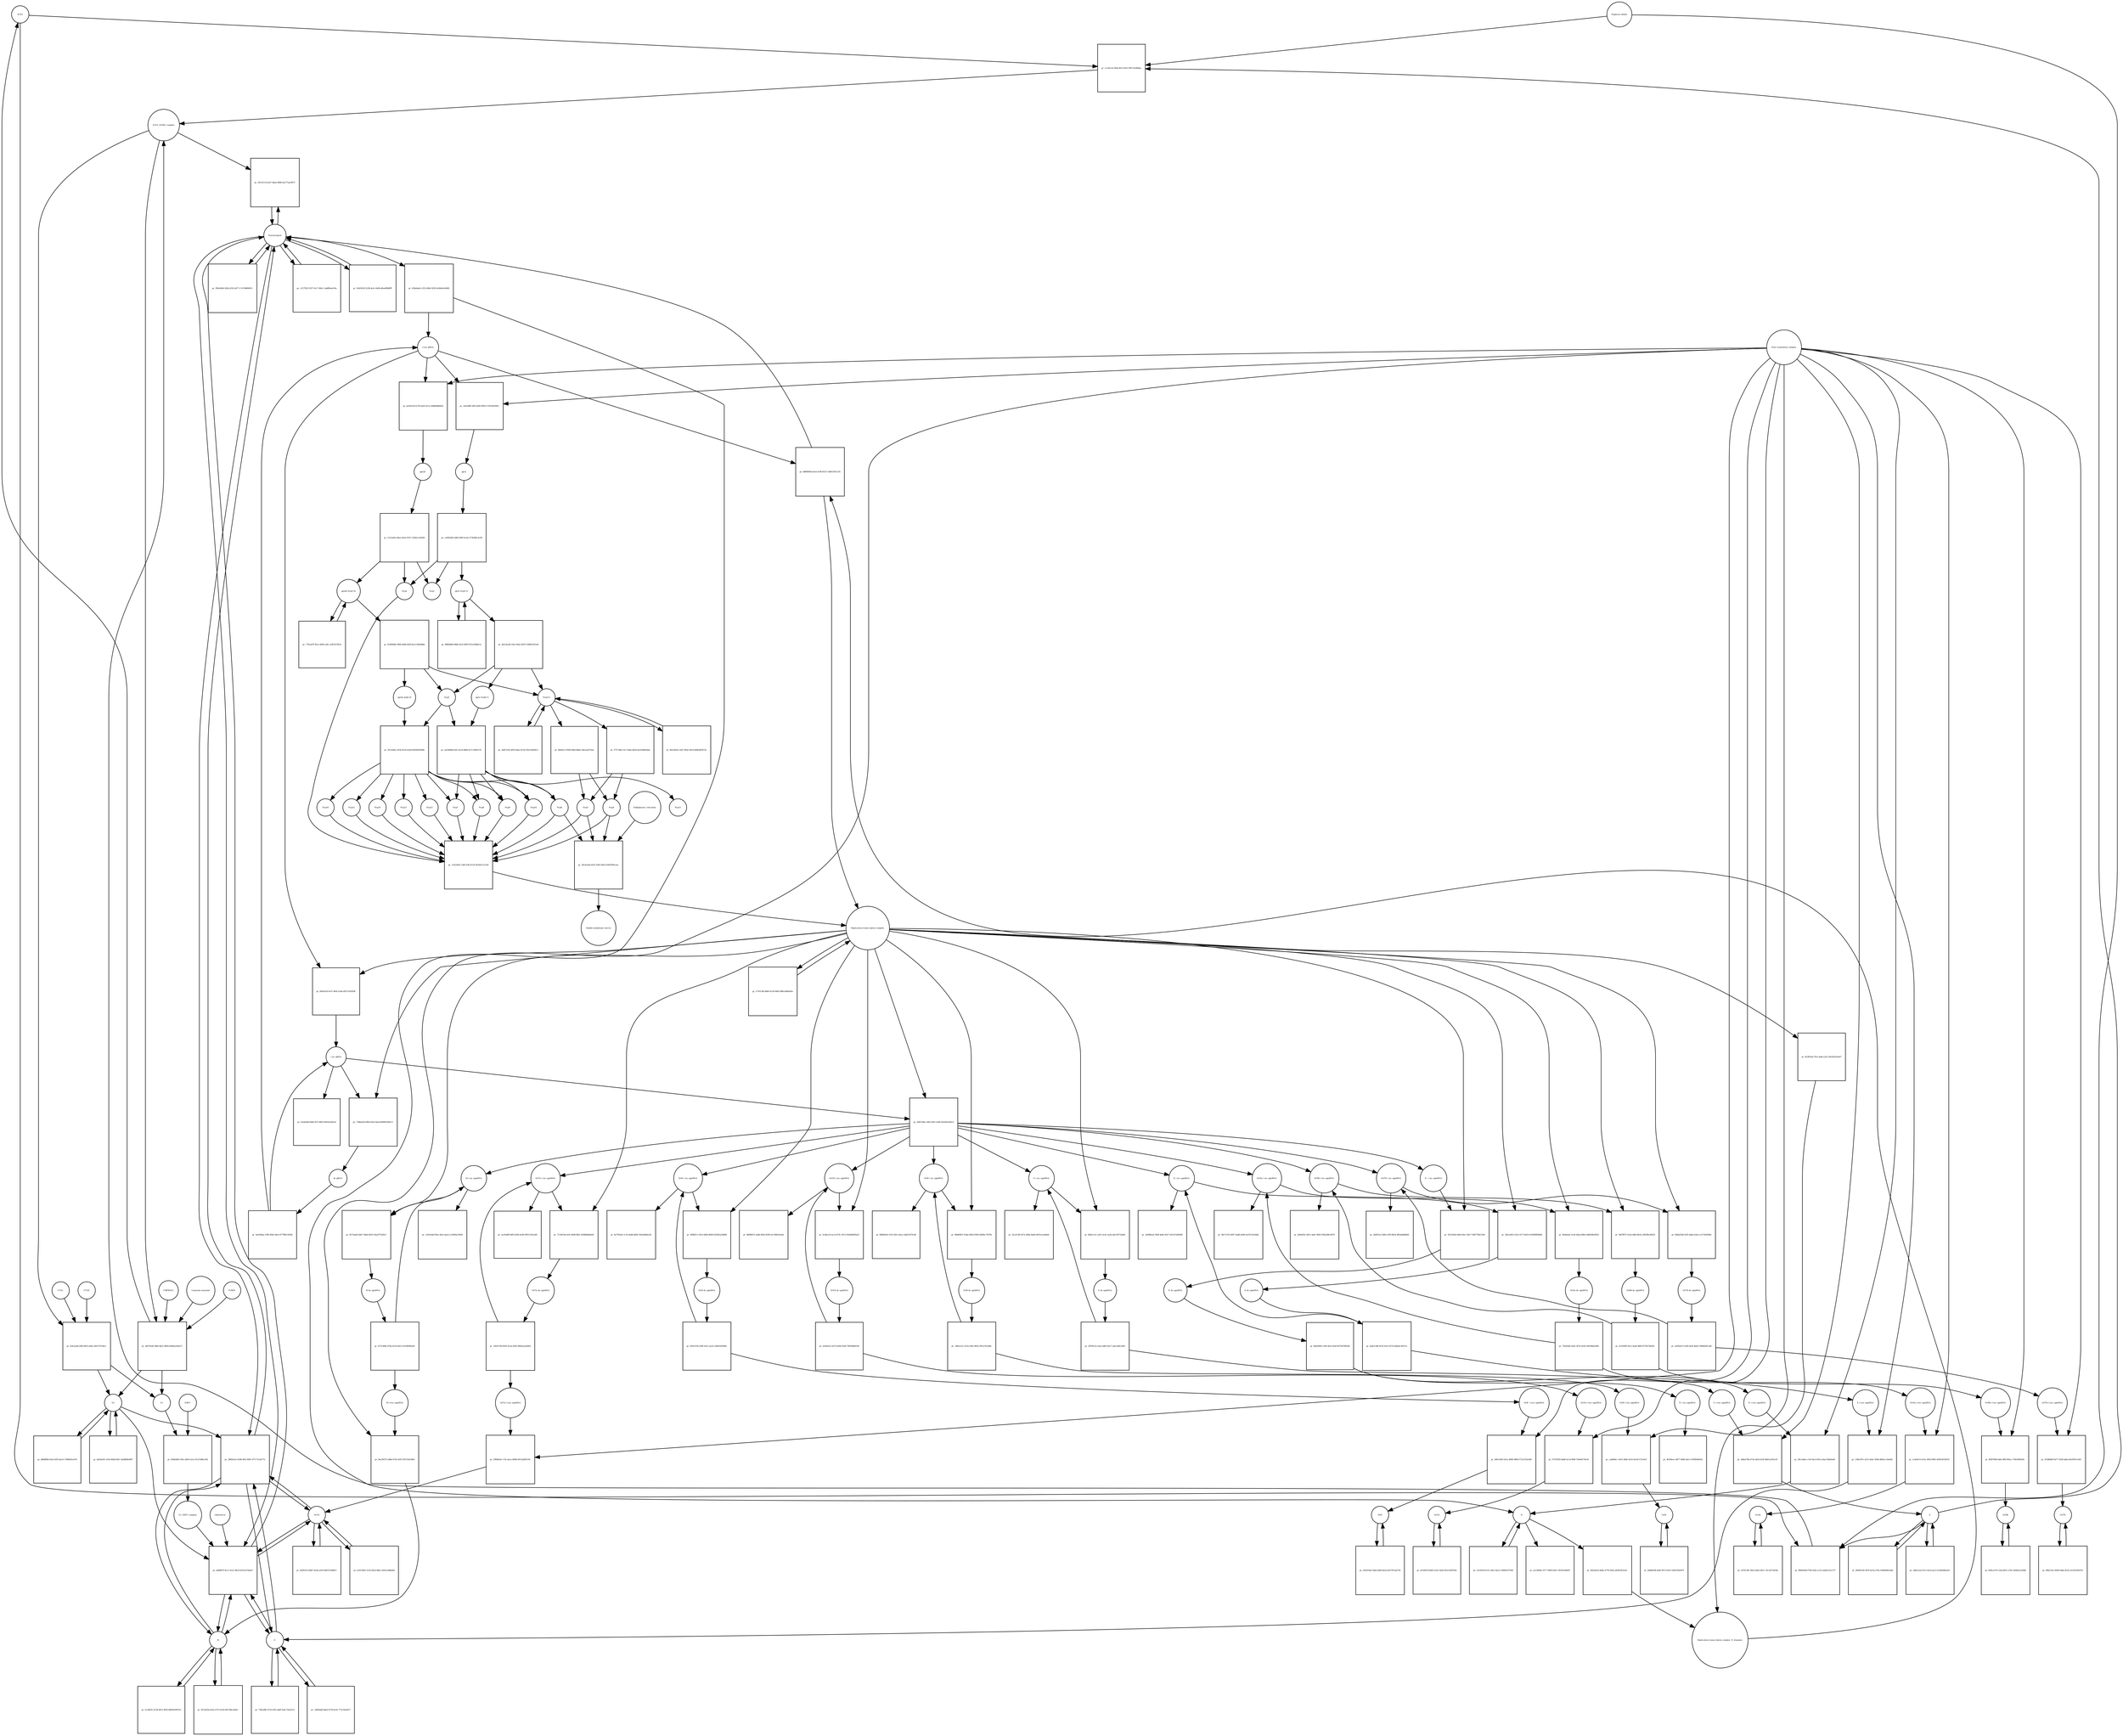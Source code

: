 strict digraph  {
ACE2 [annotation="", bipartite=0, cls=macromolecule, fontsize=4, label=ACE2, shape=circle];
"pr_1c18ce3e-9fa8-4b13-85cf-f6472a5d6daa" [annotation="", bipartite=1, cls=process, fontsize=4, label="pr_1c18ce3e-9fa8-4b13-85cf-f6472a5d6daa", shape=square];
"ACE2_SPIKE complex" [annotation="", bipartite=0, cls=complex, fontsize=4, label="ACE2_SPIKE complex", shape=circle];
"Heparan sulfate" [annotation="urn_miriam_obo.chebi_CHEBI%3A28815", bipartite=0, cls="simple chemical", fontsize=4, label="Heparan sulfate", shape=circle];
S [annotation=urn_miriam_uniprot_P0DTC2, bipartite=0, cls=macromolecule, fontsize=4, label=S, shape=circle];
Nucleocapsid [annotation="urn_miriam_obo.go_GO%3A0019013", bipartite=0, cls=complex, fontsize=4, label=Nucleocapsid, shape=circle];
"pr_59c52116-dcb7-4ba4-9086-4a277aa1f873" [annotation="", bipartite=1, cls=process, fontsize=4, label="pr_59c52116-dcb7-4ba4-9086-4a277aa1f873", shape=square];
"pr_fa4cae4b-edf6-4853-ab6e-2b07197ebfcc" [annotation="", bipartite=1, cls=process, fontsize=4, label="pr_fa4cae4b-edf6-4853-ab6e-2b07197ebfcc", shape=square];
S2 [annotation=urn_miriam_interpro_IPR002552, bipartite=0, cls=macromolecule, fontsize=4, label=S2, shape=circle];
CTSB [annotation="", bipartite=0, cls=macromolecule, fontsize=4, label=CTSB, shape=circle];
CTSL [annotation="", bipartite=0, cls=macromolecule, fontsize=4, label=CTSL, shape=circle];
S1 [annotation=urn_miriam_interpro_IPR002551, bipartite=0, cls=macromolecule, fontsize=4, label=S1, shape=circle];
"pr_90683e64-f7b9-420e-a132-eabdc33ca737" [annotation="", bipartite=1, cls=process, fontsize=4, label="pr_90683e64-f7b9-420e-a132-eabdc33ca737", shape=square];
"pr_ad98f07f-8cc2-41a1-8bc0-b552cb74a0a7" [annotation="", bipartite=1, cls=process, fontsize=4, label="pr_ad98f07f-8cc2-41a1-8bc0-b552cb74a0a7", shape=square];
cholesterol [annotation="urn_miriam_obo.chebi_CHEBI%3A16113", bipartite=0, cls="simple chemical", fontsize=4, label=cholesterol, shape=circle];
"S1_NRP1 complex" [annotation="", bipartite=0, cls=complex, fontsize=4, label="S1_NRP1 complex", shape=circle];
E [annotation=urn_miriam_uniprot_P0DTC4, bipartite=0, cls=macromolecule, fontsize=4, label=E, shape=circle];
M [annotation=urn_miriam_uniprot_P0DTC5, bipartite=0, cls=macromolecule, fontsize=4, label=M, shape=circle];
Orf7a [annotation=urn_miriam_uniprot_P0DTC7, bipartite=0, cls=macromolecule, fontsize=4, label=Orf7a, shape=circle];
"pr_450a4ba9-c252-4844-9229-8c6b64e54845" [annotation="", bipartite=1, cls=process, fontsize=4, label="pr_450a4ba9-c252-4844-9229-8c6b64e54845", shape=square];
"(+)ss gRNA" [annotation=urn_miriam_refseq_NC_045512, bipartite=0, cls="nucleic acid feature", fontsize=4, label="(+)ss gRNA", shape=circle];
N [annotation=urn_miriam_uniprot_P0DTC9, bipartite=0, cls="macromolecule multimer", fontsize=4, label=N, shape=circle];
"pr_c1575f22-91f7-41c7-80a1-1ab8f8ea019a" [annotation="", bipartite=1, cls=process, fontsize=4, label="pr_c1575f22-91f7-41c7-80a1-1ab8f8ea019a", shape=square];
"pr_9c6f4100-5238-4e1e-9a9b-dfeed89bffff" [annotation="", bipartite=1, cls=process, fontsize=4, label="pr_9c6f4100-5238-4e1e-9a9b-dfeed89bffff", shape=square];
"pr_a2c5606e-5277-4949-b3d1-2955fcb460f3" [annotation="", bipartite=1, cls=process, fontsize=4, label="pr_a2c5606e-5277-4949-b3d1-2955fcb460f3", shape=square];
"pr_22c62f34-6131-44cf-9ea2-15890235704f" [annotation="", bipartite=1, cls=process, fontsize=4, label="pr_22c62f34-6131-44cf-9ea2-15890235704f", shape=square];
"N (+)ss sgmRNA" [annotation=urn_miriam_ncbigene_43740575, bipartite=0, cls="nucleic acid feature", fontsize=4, label="N (+)ss sgmRNA", shape=circle];
"pr_36cc4dee-c1e9-4ec4-bf1a-ebac25b64a46" [annotation="", bipartite=1, cls=process, fontsize=4, label="pr_36cc4dee-c1e9-4ec4-bf1a-ebac25b64a46", shape=square];
"Host translation complex" [annotation="urn_miriam_obo.go_GO%3A0070992", bipartite=0, cls=complex, fontsize=4, label="Host translation complex", shape=circle];
"pr_5f9e6048-345b-4192-b477-c7e7b9806911" [annotation="", bipartite=1, cls=process, fontsize=4, label="pr_5f9e6048-345b-4192-b477-c7e7b9806911", shape=square];
"pr_4b0792df-366b-4be1-8609-0b9d2a240a71" [annotation="", bipartite=1, cls=process, fontsize=4, label="pr_4b0792df-366b-4be1-8609-0b9d2a240a71", shape=square];
FURIN [annotation="", bipartite=0, cls=macromolecule, fontsize=4, label=FURIN, shape=circle];
TMPRSS2 [annotation="", bipartite=0, cls=macromolecule, fontsize=4, label=TMPRSS2, shape=circle];
"Camostat mesylate" [annotation="urn_miriam_pubchem.compound_2536", bipartite=0, cls="simple chemical", fontsize=4, label="Camostat mesylate", shape=circle];
"pr_8bfd6fbb-feb3-42f5-bec6-c794b041e676" [annotation="", bipartite=1, cls=process, fontsize=4, label="pr_8bfd6fbb-feb3-42f5-bec6-c794b041e676", shape=square];
"Replication transcription complex_N oligomer" [annotation="", bipartite=0, cls=complex, fontsize=4, label="Replication transcription complex_N oligomer", shape=circle];
"pr_b888660d-dee4-4c98-9253-14b915931c95" [annotation="", bipartite=1, cls=process, fontsize=4, label="pr_b888660d-dee4-4c98-9253-14b915931c95", shape=square];
"Replication transcription complex" [annotation="", bipartite=0, cls=complex, fontsize=4, label="Replication transcription complex", shape=circle];
"pr_2869a5cb-25d6-4f52-800c-877c7ecb577e" [annotation="", bipartite=1, cls=process, fontsize=4, label="pr_2869a5cb-25d6-4f52-800c-877c7ecb577e", shape=square];
"pr_fa83ee65-cb24-4fdd-b3d1-3a6dfd6a0f67" [annotation="", bipartite=1, cls=process, fontsize=4, label="pr_fa83ee65-cb24-4fdd-b3d1-3a6dfd6a0f67", shape=square];
"pp1a Nsp3-11" [annotation=urn_miriam_uniprot_P0DTC1, bipartite=0, cls=macromolecule, fontsize=4, label="pp1a Nsp3-11", shape=circle];
"pr_4b21dcdb-19a2-49ae-8d79-1f4b8531fc64" [annotation="", bipartite=1, cls=process, fontsize=4, label="pr_4b21dcdb-19a2-49ae-8d79-1f4b8531fc64", shape=square];
"pp1a Nsp6-11" [annotation=urn_miriam_uniprot_P0DTC1, bipartite=0, cls=macromolecule, fontsize=4, label="pp1a Nsp6-11", shape=circle];
"Nsp3-4" [annotation="urn_miriam_ncbiprotein_YP_009725299|urn_miriam_ncbiprotein_YP_009725300", bipartite=0, cls=macromolecule, fontsize=4, label="Nsp3-4", shape=circle];
Nsp5 [annotation=urn_miriam_ncbiprotein_YP_009725301, bipartite=0, cls="macromolecule multimer", fontsize=4, label=Nsp5, shape=circle];
"Endoplasmic reticulum" [annotation="urn_miriam_obo.go_GO%3A0005783", bipartite=0, cls=complex, fontsize=4, label="Endoplasmic reticulum", shape=circle];
"pr_36145a2b-d255-4565-9bc6-f3647f69ceee" [annotation="", bipartite=1, cls=process, fontsize=4, label="pr_36145a2b-d255-4565-9bc6-f3647f69ceee", shape=square];
"Double-membrane vesicle" [annotation="urn_miriam_obo.go_GO%3A0039718", bipartite=0, cls=complex, fontsize=4, label="Double-membrane vesicle", shape=circle];
Nsp4 [annotation=urn_miriam_ncbiprotein_YP_009725300, bipartite=0, cls=macromolecule, fontsize=4, label=Nsp4, shape=circle];
Nsp3 [annotation=urn_miriam_ncbiprotein_YP_009725299, bipartite=0, cls=macromolecule, fontsize=4, label=Nsp3, shape=circle];
Nsp6 [annotation=urn_miriam_ncbiprotein_YP_009725302, bipartite=0, cls=macromolecule, fontsize=4, label=Nsp6, shape=circle];
"pr_8880d6f6-08b6-4e32-84f9-931a108bd11c" [annotation="", bipartite=1, cls=process, fontsize=4, label="pr_8880d6f6-08b6-4e32-84f9-931a108bd11c", shape=square];
"pr_8023de42-c647-483e-94c8-b08e9fd3f72e" [annotation="", bipartite=1, cls=process, fontsize=4, label="pr_8023de42-c647-483e-94c8-b08e9fd3f72e", shape=square];
"pp1ab Nsp3-16" [annotation=urn_miriam_uniprot_P0DTD1, bipartite=0, cls=macromolecule, fontsize=4, label="pp1ab Nsp3-16", shape=circle];
"pr_778cad7f-fb1e-4909-a3bc-eeff1d72ffc4" [annotation="", bipartite=1, cls=process, fontsize=4, label="pr_778cad7f-fb1e-4909-a3bc-eeff1d72ffc4", shape=square];
"pr_914060b6-2968-40db-b929-8a113483d8de" [annotation="", bipartite=1, cls=process, fontsize=4, label="pr_914060b6-2968-40db-b929-8a113483d8de", shape=square];
"pp1ab nsp6-16" [annotation=urn_miriam_uniprot_P0DTD1, bipartite=0, cls=macromolecule, fontsize=4, label="pp1ab nsp6-16", shape=circle];
"pr_5c2df3f1-4138-4631-8f30-94065e987fa5" [annotation="", bipartite=1, cls=process, fontsize=4, label="pr_5c2df3f1-4138-4631-8f30-94065e987fa5", shape=square];
"pr_739a26ff-527d-43f5-abdf-2e6c73e4227a" [annotation="", bipartite=1, cls=process, fontsize=4, label="pr_739a26ff-527d-43f5-abdf-2e6c73e4227a", shape=square];
"pr_3db1ceae-f2c5-45cd-aac5-f1e8b3db2a91" [annotation="", bipartite=1, cls=process, fontsize=4, label="pr_3db1ceae-f2c5-45cd-aac5-f1e8b3db2a91", shape=square];
"pr_837aef5d-d32a-4715-b126-66176bc26d3c" [annotation="", bipartite=1, cls=process, fontsize=4, label="pr_837aef5d-d32a-4715-b126-66176bc26d3c", shape=square];
"pr_c0f6ebd6-bba9-4759-bc02-772c5feeff17" [annotation="", bipartite=1, cls=process, fontsize=4, label="pr_c0f6ebd6-bba9-4759-bc02-772c5feeff17", shape=square];
"pr_06090149-5d76-4a1b-a79a-03d8288cb3de" [annotation="", bipartite=1, cls=process, fontsize=4, label="pr_06090149-5d76-4a1b-a79a-03d8288cb3de", shape=square];
"pr_b50f3253-6bb7-4a26-a910-86d75cf9d811" [annotation="", bipartite=1, cls=process, fontsize=4, label="pr_b50f3253-6bb7-4a26-a910-86d75cf9d811", shape=square];
Orf6 [annotation=urn_miriam_uniprot_P0DTC6, bipartite=0, cls=macromolecule, fontsize=4, label=Orf6, shape=circle];
"pr_205619ed-3dab-4460-8e5a-8e5787aa472b" [annotation="", bipartite=1, cls=process, fontsize=4, label="pr_205619ed-3dab-4460-8e5a-8e5787aa472b", shape=square];
Orf3a [annotation=urn_miriam_uniprot_P0DTC3, bipartite=0, cls=macromolecule, fontsize=4, label=Orf3a, shape=circle];
"pr_3470c38c-9dcd-46a2-b611-35c2d71b43fe" [annotation="", bipartite=1, cls=process, fontsize=4, label="pr_3470c38c-9dcd-46a2-b611-35c2d71b43fe", shape=square];
Orf8 [annotation=urn_miriam_uniprot_P0DTC8, bipartite=0, cls=macromolecule, fontsize=4, label=Orf8, shape=circle];
"pr_9a8b0248-de0f-4f13-8145-320b7834957f" [annotation="", bipartite=1, cls=process, fontsize=4, label="pr_9a8b0248-de0f-4f13-8145-320b7834957f", shape=square];
Orf9b [annotation=urn_miriam_uniprot_P0DTD2, bipartite=0, cls=macromolecule, fontsize=4, label=Orf9b, shape=circle];
"pr_838ca279-c2ad-4831-a74e-50d9a2e32666" [annotation="", bipartite=1, cls=process, fontsize=4, label="pr_838ca279-c2ad-4831-a74e-50d9a2e32666", shape=square];
Orf14 [annotation=urn_miriam_uniprot_P0DTD3, bipartite=0, cls=macromolecule, fontsize=4, label=Orf14, shape=circle];
"pr_af14007d-b063-41d1-9e6e-f81ecfb9765b" [annotation="", bipartite=1, cls=process, fontsize=4, label="pr_af14007d-b063-41d1-9e6e-f81ecfb9765b", shape=square];
Orf7b [annotation=urn_miriam_uniprot_P0DTD8, bipartite=0, cls=macromolecule, fontsize=4, label=Orf7b, shape=circle];
"pr_f8be51dc-8949-44da-8c05-a5c0022b0703" [annotation="", bipartite=1, cls=process, fontsize=4, label="pr_f8be51dc-8949-44da-8c05-a5c0022b0703", shape=square];
"pr_a20136b3-5130-49cd-9b6c-e832ce48b4b4" [annotation="", bipartite=1, cls=process, fontsize=4, label="pr_a20136b3-5130-49cd-9b6c-e832ce48b4b4", shape=square];
"M (+)ss sgmRNA" [annotation="", bipartite=0, cls="nucleic acid feature", fontsize=4, label="M (+)ss sgmRNA", shape=circle];
"pr_9ee39275-5d8d-4730-a93f-55f1354c9fb3" [annotation="", bipartite=1, cls=process, fontsize=4, label="pr_9ee39275-5d8d-4730-a93f-55f1354c9fb3", shape=square];
"E (+)ss sgmRNA" [annotation="", bipartite=0, cls="nucleic acid feature", fontsize=4, label="E (+)ss sgmRNA", shape=circle];
"pr_138e187e-a312-4ebc-9546-db62ccc8eb02" [annotation="", bipartite=1, cls=process, fontsize=4, label="pr_138e187e-a312-4ebc-9546-db62ccc8eb02", shape=square];
"S (+)ss sgmRNA" [annotation="", bipartite=0, cls="nucleic acid feature", fontsize=4, label="S (+)ss sgmRNA", shape=circle];
"pr_5dda578d-d73e-4d1d-b23f-0bb1ac0f1a16" [annotation="", bipartite=1, cls=process, fontsize=4, label="pr_5dda578d-d73e-4d1d-b23f-0bb1ac0f1a16", shape=square];
"Orf7a (+)ss sgmRNA" [annotation="", bipartite=0, cls="nucleic acid feature", fontsize=4, label="Orf7a (+)ss sgmRNA", shape=circle];
"pr_59f48e4e-c72e-4aca-b068-4911bd287a91" [annotation="", bipartite=1, cls=process, fontsize=4, label="pr_59f48e4e-c72e-4aca-b068-4911bd287a91", shape=square];
"Orf6  (+)ss sgmRNA" [annotation="", bipartite=0, cls="nucleic acid feature", fontsize=4, label="Orf6  (+)ss sgmRNA", shape=circle];
"pr_5d0c5402-b31a-4680-9894-f7212155e458" [annotation="", bipartite=1, cls=process, fontsize=4, label="pr_5d0c5402-b31a-4680-9894-f7212155e458", shape=square];
"Orf3a (+)ss sgmRNA" [annotation="", bipartite=0, cls="nucleic acid feature", fontsize=4, label="Orf3a (+)ss sgmRNA", shape=circle];
"pr_1c4a0a7e-6c9c-4f5b-9983-426616539161" [annotation="", bipartite=1, cls=process, fontsize=4, label="pr_1c4a0a7e-6c9c-4f5b-9983-426616539161", shape=square];
"Orf8 (+)ss sgmRNA" [annotation="", bipartite=0, cls="nucleic acid feature", fontsize=4, label="Orf8 (+)ss sgmRNA", shape=circle];
"pr_cad96dcc-3e01-4d0e-9e25-6e101172c6c8" [annotation="", bipartite=1, cls=process, fontsize=4, label="pr_cad96dcc-3e01-4d0e-9e25-6e101172c6c8", shape=square];
"Orf9b (+)ss sgmRNA" [annotation="", bipartite=0, cls="nucleic acid feature", fontsize=4, label="Orf9b (+)ss sgmRNA", shape=circle];
"pr_f090708d-0daf-4ffb-965a-c75fe495620e" [annotation="", bipartite=1, cls=process, fontsize=4, label="pr_f090708d-0daf-4ffb-965a-c75fe495620e", shape=square];
"Orf14 (+)ss sgmRNA" [annotation="", bipartite=0, cls="nucleic acid feature", fontsize=4, label="Orf14 (+)ss sgmRNA", shape=circle];
"pr_57476292-bbd6-4c1d-904f-7feb4017bc0e" [annotation="", bipartite=1, cls=process, fontsize=4, label="pr_57476292-bbd6-4c1d-904f-7feb4017bc0e", shape=square];
"Orf7b (+)ss sgmRNA" [annotation="", bipartite=0, cls="nucleic acid feature", fontsize=4, label="Orf7b (+)ss sgmRNA", shape=circle];
"pr_4338bd00-8a77-43df-ad6a-6dcf407ecb01" [annotation="", bipartite=1, cls=process, fontsize=4, label="pr_4338bd00-8a77-43df-ad6a-6dcf407ecb01", shape=square];
"(-)ss gRNA" [annotation=urn_miriam_refseq_NC_045512, bipartite=0, cls="nucleic acid feature", fontsize=4, label="(-)ss gRNA", shape=circle];
"pr_fcb4a0d4-f8dd-457f-883f-9d55fa2841af" [annotation="", bipartite=1, cls=process, fontsize=4, label="pr_fcb4a0d4-f8dd-457f-883f-9d55fa2841af", shape=square];
"pr_042ada35-dd6e-4778-934a-eb5810fc6c6c" [annotation="", bipartite=1, cls=process, fontsize=4, label="pr_042ada35-dd6e-4778-934a-eb5810fc6c6c", shape=square];
"pr_fb424c65-fe57-465f-a1b4-d5f7c022924f" [annotation="", bipartite=1, cls=process, fontsize=4, label="pr_fb424c65-fe57-465f-a1b4-d5f7c022924f", shape=square];
"M (-)ss sgmRNA" [annotation=urn_miriam_ncbigene_43740571, bipartite=0, cls="nucleic acid feature", fontsize=4, label="M (-)ss sgmRNA", shape=circle];
"pr_c261e44d-f9ea-46ce-baa2-a12460a19838" [annotation="", bipartite=1, cls=process, fontsize=4, label="pr_c261e44d-f9ea-46ce-baa2-a12460a19838", shape=square];
"E (-)ss sgmRNA" [annotation=urn_miriam_ncbigene_43740570, bipartite=0, cls="nucleic acid feature", fontsize=4, label="E (-)ss sgmRNA", shape=circle];
"pr_5a898ead-3508-4e8e-85e7-ef2147d39498" [annotation="", bipartite=1, cls=process, fontsize=4, label="pr_5a898ead-3508-4e8e-85e7-ef2147d39498", shape=square];
"S (-)ss sgmRNA" [annotation="", bipartite=0, cls="nucleic acid feature", fontsize=4, label="S (-)ss sgmRNA", shape=circle];
"pr_5ec413f0-627a-40ba-8a66-4933cacb4de6" [annotation="", bipartite=1, cls=process, fontsize=4, label="pr_5ec413f0-627a-40ba-8a66-4933cacb4de6", shape=square];
"Orf7a (-)ss sgmRNA" [annotation="", bipartite=0, cls="nucleic acid feature", fontsize=4, label="Orf7a (-)ss sgmRNA", shape=circle];
"pr_ae19a80f-bff0-4504-bc86-0f951105cb45" [annotation="", bipartite=1, cls=process, fontsize=4, label="pr_ae19a80f-bff0-4504-bc86-0f951105cb45", shape=square];
"Orf6 (-)ss sgmRNA" [annotation="", bipartite=0, cls="nucleic acid feature", fontsize=4, label="Orf6 (-)ss sgmRNA", shape=circle];
"pr_6e79343a-1c18-4edb-b064-39e5d406e29c" [annotation="", bipartite=1, cls=process, fontsize=4, label="pr_6e79343a-1c18-4edb-b064-39e5d406e29c", shape=square];
"Orf3a (-)ss sgmRNA" [annotation="", bipartite=0, cls="nucleic acid feature", fontsize=4, label="Orf3a (-)ss sgmRNA", shape=circle];
"pr_0817cf35-4497-4ad8-a946-0a1911b10d4d" [annotation="", bipartite=1, cls=process, fontsize=4, label="pr_0817cf35-4497-4ad8-a946-0a1911b10d4d", shape=square];
"Orf8 (-)ss sgmRNA" [annotation="", bipartite=0, cls="nucleic acid feature", fontsize=4, label="Orf8 (-)ss sgmRNA", shape=circle];
"pr_8d9b65e0-101f-42fc-b2ee-c4b01457fc48" [annotation="", bipartite=1, cls=process, fontsize=4, label="pr_8d9b65e0-101f-42fc-b2ee-c4b01457fc48", shape=square];
"Orf9b (-)ss sgmRNA" [annotation="", bipartite=0, cls="nucleic acid feature", fontsize=4, label="Orf9b (-)ss sgmRNA", shape=circle];
"pr_a00a65fc-b651-4e8c-9663-560a286c9974" [annotation="", bipartite=1, cls=process, fontsize=4, label="pr_a00a65fc-b651-4e8c-9663-560a286c9974", shape=square];
"Orf14 (-)ss sgmRNA" [annotation="", bipartite=0, cls="nucleic acid feature", fontsize=4, label="Orf14 (-)ss sgmRNA", shape=circle];
"pr_8bf86012-a44b-49e0-8299-ae7e8b541da6" [annotation="", bipartite=1, cls=process, fontsize=4, label="pr_8bf86012-a44b-49e0-8299-ae7e8b541da6", shape=square];
"Orf7b (-)ss sgmRNA" [annotation="", bipartite=0, cls="nucleic acid feature", fontsize=4, label="Orf7b (-)ss sgmRNA", shape=circle];
"pr_a06f25c5-d0fa-41f9-8824-4ffedd4480d2" [annotation="", bipartite=1, cls=process, fontsize=4, label="pr_a06f25c5-d0fa-41f9-8824-4ffedd4480d2", shape=square];
"pr_73d6a92d-0fb9-4262-8ea8-806f82369e11" [annotation="", bipartite=1, cls=process, fontsize=4, label="pr_73d6a92d-0fb9-4262-8ea8-806f82369e11", shape=square];
"ds gRNA" [annotation=urn_miriam_refseq_NC_045512, bipartite=0, cls="nucleic acid feature", fontsize=4, label="ds gRNA", shape=circle];
"pr_4573aab5-b8a7-48eb-8e93-50a2f753d3a7" [annotation="", bipartite=1, cls=process, fontsize=4, label="pr_4573aab5-b8a7-48eb-8e93-50a2f753d3a7", shape=square];
"M ds sgmRNA" [annotation="", bipartite=0, cls="nucleic acid feature", fontsize=4, label="M ds sgmRNA", shape=circle];
"pr_3b2ca823-525e-4173-8423-6106f689006b" [annotation="", bipartite=1, cls=process, fontsize=4, label="pr_3b2ca823-525e-4173-8423-6106f689006b", shape=square];
"E ds sgmRNA" [annotation="", bipartite=0, cls="nucleic acid feature", fontsize=4, label="E ds sgmRNA", shape=circle];
"pr_6d0a1c3c-cb31-4c8c-ae0a-ddc1f671bad0" [annotation="", bipartite=1, cls=process, fontsize=4, label="pr_6d0a1c3c-cb31-4c8c-ae0a-ddc1f671bad0", shape=square];
"S ds sgmRNA" [annotation="", bipartite=0, cls="nucleic acid feature", fontsize=4, label="S ds sgmRNA", shape=circle];
"pr_711b674d-ef3e-40d9-8bf1-b508b8b4b645" [annotation="", bipartite=1, cls=process, fontsize=4, label="pr_711b674d-ef3e-40d9-8bf1-b508b8b4b645", shape=square];
"Orf7a ds sgmRNA" [annotation="", bipartite=0, cls="nucleic acid feature", fontsize=4, label="Orf7a ds sgmRNA", shape=circle];
"pr_6f98d7c1-ffe4-440d-8608-0203b2e3b89d" [annotation="", bipartite=1, cls=process, fontsize=4, label="pr_6f98d7c1-ffe4-440d-8608-0203b2e3b89d", shape=square];
"Orf6 ds sgmRNA" [annotation="", bipartite=0, cls="nucleic acid feature", fontsize=4, label="Orf6 ds sgmRNA", shape=circle];
"pr_6fa8afab-3c40-42ba-b98e-044830fe0924" [annotation="", bipartite=1, cls=process, fontsize=4, label="pr_6fa8afab-3c40-42ba-b98e-044830fe0924", shape=square];
"Orf3a ds sgmRNA" [annotation="", bipartite=0, cls="nucleic acid feature", fontsize=4, label="Orf3a ds sgmRNA", shape=circle];
"pr_80b80851-63da-4044-9300-92b96c75978c" [annotation="", bipartite=1, cls=process, fontsize=4, label="pr_80b80851-63da-4044-9300-92b96c75978c", shape=square];
"Orf8 ds sgmRNA" [annotation="", bipartite=0, cls="nucleic acid feature", fontsize=4, label="Orf8 ds sgmRNA", shape=circle];
"pr_94d7ff57-b1a4-4dbf-8b1b-c80290c85632" [annotation="", bipartite=1, cls=process, fontsize=4, label="pr_94d7ff57-b1a4-4dbf-8b1b-c80290c85632", shape=square];
"Orf9b ds sgmRNA" [annotation="", bipartite=0, cls="nucleic acid feature", fontsize=4, label="Orf9b ds sgmRNA", shape=circle];
"pr_3c4bcec9-ac1d-47fc-8313-442b660f0a25" [annotation="", bipartite=1, cls=process, fontsize=4, label="pr_3c4bcec9-ac1d-47fc-8313-442b660f0a25", shape=square];
"Orf14 ds sgmRNA" [annotation="", bipartite=0, cls="nucleic acid feature", fontsize=4, label="Orf14 ds sgmRNA", shape=circle];
"pr_60bb25dd-41f4-4dda-b1be-ce17341ffd6e" [annotation="", bipartite=1, cls=process, fontsize=4, label="pr_60bb25dd-41f4-4dda-b1be-ce17341ffd6e", shape=square];
"Orf7b ds sgmRNA" [annotation="", bipartite=0, cls="nucleic acid feature", fontsize=4, label="Orf7b ds sgmRNA", shape=circle];
"pr_0e4168aa-1f96-409e-9dc0-6779f8c3030b" [annotation="", bipartite=1, cls=process, fontsize=4, label="pr_0e4168aa-1f96-409e-9dc0-6779f8c3030b", shape=square];
"pr_67223949-478a-4c03-bd7a-4510ffd04a95" [annotation="", bipartite=1, cls=process, fontsize=4, label="pr_67223949-478a-4c03-bd7a-4510ffd04a95", shape=square];
"pr_6a4e13d8-9a7b-42e3-957d-e68a0c58327a" [annotation="", bipartite=1, cls=process, fontsize=4, label="pr_6a4e13d8-9a7b-42e3-957d-e68a0c58327a", shape=square];
"pr_387f0ce5-a3ae-4d65-82e7-adca2b0c402f" [annotation="", bipartite=1, cls=process, fontsize=4, label="pr_387f0ce5-a3ae-4d65-82e7-adca2b0c402f", shape=square];
"pr_19d31780-8595-4ceb-b365-96b5eae5b0b3" [annotation="", bipartite=1, cls=process, fontsize=4, label="pr_19d31780-8595-4ceb-b365-96b5eae5b0b3", shape=square];
"pr_659cb765-e00f-43e1-ae32-cfb401859d62" [annotation="", bipartite=1, cls=process, fontsize=4, label="pr_659cb765-e00f-43e1-ae32-cfb401859d62", shape=square];
"pr_7f20a0d2-0eb1-4f74-a436-e90188a624f8" [annotation="", bipartite=1, cls=process, fontsize=4, label="pr_7f20a0d2-0eb1-4f74-a436-e90188a624f8", shape=square];
"pr_1db5ce3c-251b-4382-9824-5ff1e76c0b8c" [annotation="", bipartite=1, cls=process, fontsize=4, label="pr_1db5ce3c-251b-4382-9824-5ff1e76c0b8c", shape=square];
"pr_ac91f69f-26c2-4aa6-880f-877ffa78a941" [annotation="", bipartite=1, cls=process, fontsize=4, label="pr_ac91f69f-26c2-4aa6-880f-877ffa78a941", shape=square];
"pr_efed4523-a974-450b-9349-70f594df619d" [annotation="", bipartite=1, cls=process, fontsize=4, label="pr_efed4523-a974-450b-9349-70f594df619d", shape=square];
"pr_ae95eb37-e500-4e9f-8a6d-70b9b943ca6f" [annotation="", bipartite=1, cls=process, fontsize=4, label="pr_ae95eb37-e500-4e9f-8a6d-70b9b943ca6f", shape=square];
"N  (-)ss sgmRNA" [annotation=urn_miriam_ncbigene_43740575, bipartite=0, cls="nucleic acid feature", fontsize=4, label="N  (-)ss sgmRNA", shape=circle];
"pr_5012942d-48e9-40c1-84c7-666778fa7d34" [annotation="", bipartite=1, cls=process, fontsize=4, label="pr_5012942d-48e9-40c1-84c7-666778fa7d34", shape=square];
"N ds sgmRNA" [annotation="", bipartite=0, cls="nucleic acid feature", fontsize=4, label="N ds sgmRNA", shape=circle];
"pr_8bef4983-c9e8-4fa2-9e49-8279d79f62df" [annotation="", bipartite=1, cls=process, fontsize=4, label="pr_8bef4983-c9e8-4fa2-9e49-8279d79f62df", shape=square];
"N (-)ss sgmRNA" [annotation="", bipartite=0, cls="nucleic acid feature", fontsize=4, label="N (-)ss sgmRNA", shape=circle];
pp1ab [annotation=urn_miriam_uniprot_P0DTD1, bipartite=0, cls=macromolecule, fontsize=4, label=pp1ab, shape=circle];
"pr_1212ab5e-60ea-46cb-97d7-1d5b2ce28585" [annotation="", bipartite=1, cls=process, fontsize=4, label="pr_1212ab5e-60ea-46cb-97d7-1d5b2ce28585", shape=square];
Nsp2 [annotation=urn_miriam_ncbiprotein_YP_009725298, bipartite=0, cls=macromolecule, fontsize=4, label=Nsp2, shape=circle];
Nsp1 [annotation=urn_miriam_ncbiprotein_YP_009725297, bipartite=0, cls=macromolecule, fontsize=4, label=Nsp1, shape=circle];
pp1a [annotation=urn_miriam_uniprot_P0DTC1, bipartite=0, cls=macromolecule, fontsize=4, label=pp1a, shape=circle];
"pr_ce983d28-2680-4905-bc4a-57383b6c4c94" [annotation="", bipartite=1, cls=process, fontsize=4, label="pr_ce983d28-2680-4905-bc4a-57383b6c4c94", shape=square];
"pr_2d81193e-bf58-4dee-813d-53fe31b64fc8" [annotation="", bipartite=1, cls=process, fontsize=4, label="pr_2d81193e-bf58-4dee-813d-53fe31b64fc8", shape=square];
"pr_f73714bf-cfa7-404a-8b2d-fee504d63bab" [annotation="", bipartite=1, cls=process, fontsize=4, label="pr_f73714bf-cfa7-404a-8b2d-fee504d63bab", shape=square];
"pr_8feffac5-9599-4fbd-8bdd-1db1aa057dac" [annotation="", bipartite=1, cls=process, fontsize=4, label="pr_8feffac5-9599-4fbd-8bdd-1db1aa057dac", shape=square];
"pr_ad146086-b2fc-4e1b-8b06-2e7c168f1e76" [annotation="", bipartite=1, cls=process, fontsize=4, label="pr_ad146086-b2fc-4e1b-8b06-2e7c168f1e76", shape=square];
Nsp7 [annotation=urn_miriam_ncbiprotein_YP_009725303, bipartite=0, cls=macromolecule, fontsize=4, label=Nsp7, shape=circle];
Nsp8 [annotation=urn_miriam_ncbiprotein_YP_009725304, bipartite=0, cls=macromolecule, fontsize=4, label=Nsp8, shape=circle];
Nsp9 [annotation=urn_miriam_ncbiprotein_YP_009725305, bipartite=0, cls=macromolecule, fontsize=4, label=Nsp9, shape=circle];
Nsp10 [annotation=urn_miriam_ncbiprotein_YP_009725306, bipartite=0, cls=macromolecule, fontsize=4, label=Nsp10, shape=circle];
Nsp11 [annotation=urn_miriam_ncbiprotein_YP_009725312, bipartite=0, cls=macromolecule, fontsize=4, label=Nsp11, shape=circle];
"pr_267a2b4c-4156-451b-b1d4-bf3fd0383b6b" [annotation="", bipartite=1, cls=process, fontsize=4, label="pr_267a2b4c-4156-451b-b1d4-bf3fd0383b6b", shape=square];
Nsp13 [annotation=urn_miriam_ncbiprotein_YP_009725308, bipartite=0, cls=macromolecule, fontsize=4, label=Nsp13, shape=circle];
Nsp12 [annotation=urn_miriam_ncbiprotein_YP_009725307, bipartite=0, cls=macromolecule, fontsize=4, label=Nsp12, shape=circle];
Nsp16 [annotation=urn_miriam_ncbiprotein_YP_009725311, bipartite=0, cls=macromolecule, fontsize=4, label=Nsp16, shape=circle];
Nsp15 [annotation=urn_miriam_ncbiprotein_YP_009725310, bipartite=0, cls=macromolecule, fontsize=4, label=Nsp15, shape=circle];
Nsp14 [annotation=urn_miriam_ncbiprotein_YP_009725309, bipartite=0, cls=macromolecule, fontsize=4, label=Nsp14, shape=circle];
"pr_116230eb-7a8f-41fb-b724-d535b1e7a318" [annotation="", bipartite=1, cls=process, fontsize=4, label="pr_116230eb-7a8f-41fb-b724-d535b1e7a318", shape=square];
"pr_cb9c86ff-eff9-4506-90f9-e73919d19961" [annotation="", bipartite=1, cls=process, fontsize=4, label="pr_cb9c86ff-eff9-4506-90f9-e73919d19961", shape=square];
"pr_a018c018-b730-4a05-811a-498ffdd8062d" [annotation="", bipartite=1, cls=process, fontsize=4, label="pr_a018c018-b730-4a05-811a-498ffdd8062d", shape=square];
"pr_4f164eec-bd77-4690-abcf-c87bff4b9542" [annotation="", bipartite=1, cls=process, fontsize=4, label="pr_4f164eec-bd77-4690-abcf-c87bff4b9542", shape=square];
"pr_e71013df-dd60-4139-94d5-086ce8d4e83a" [annotation="", bipartite=1, cls=process, fontsize=4, label="pr_e71013df-dd60-4139-94d5-086ce8d4e83a", shape=square];
"pr_823ff1bd-761e-4abf-a323-3853925dcb07" [annotation="", bipartite=1, cls=process, fontsize=4, label="pr_823ff1bd-761e-4abf-a323-3853925dcb07", shape=square];
"pr_26827d6a-1bf0-4365-a548-45af441d36c0" [annotation="", bipartite=1, cls=process, fontsize=4, label="pr_26827d6a-1bf0-4365-a548-45af441d36c0", shape=square];
"pr_638a9dd1-fd1e-49e9-a51a-91cf1486c50d" [annotation="", bipartite=1, cls=process, fontsize=4, label="pr_638a9dd1-fd1e-49e9-a51a-91cf1486c50d", shape=square];
NRP1 [annotation="", bipartite=0, cls=macromolecule, fontsize=4, label=NRP1, shape=circle];
ACE2 -> "pr_1c18ce3e-9fa8-4b13-85cf-f6472a5d6daa"  [annotation="", interaction_type=consumption];
ACE2 -> "pr_90683e64-f7b9-420e-a132-eabdc33ca737"  [annotation="", interaction_type=consumption];
"pr_1c18ce3e-9fa8-4b13-85cf-f6472a5d6daa" -> "ACE2_SPIKE complex"  [annotation="", interaction_type=production];
"ACE2_SPIKE complex" -> "pr_59c52116-dcb7-4ba4-9086-4a277aa1f873"  [annotation="urn_miriam_pubmed_32142651|urn_miriam_pubmed_32094589|urn_miriam_taxonomy_2697049", interaction_type=stimulation];
"ACE2_SPIKE complex" -> "pr_fa4cae4b-edf6-4853-ab6e-2b07197ebfcc"  [annotation="", interaction_type=consumption];
"ACE2_SPIKE complex" -> "pr_4b0792df-366b-4be1-8609-0b9d2a240a71"  [annotation="", interaction_type=consumption];
"Heparan sulfate" -> "pr_1c18ce3e-9fa8-4b13-85cf-f6472a5d6daa"  [annotation="urn_miriam_pubmed_32142651|urn_miriam_pubmed_32094589|urn_miriam_taxonomy_2697049|urn_miriam_pubmed_32970989", interaction_type=stimulation];
"Heparan sulfate" -> "pr_90683e64-f7b9-420e-a132-eabdc33ca737"  [annotation="urn_miriam_pubmed_32142651|urn_miriam_pubmed_32094589|urn_miriam_taxonomy_2697049|urn_miriam_pubmed_32155444|urn_miriam_pubmed_32970989", interaction_type=stimulation];
S -> "pr_1c18ce3e-9fa8-4b13-85cf-f6472a5d6daa"  [annotation="", interaction_type=consumption];
S -> "pr_90683e64-f7b9-420e-a132-eabdc33ca737"  [annotation="", interaction_type=consumption];
S -> "pr_3db1ceae-f2c5-45cd-aac5-f1e8b3db2a91"  [annotation="", interaction_type=consumption];
S -> "pr_06090149-5d76-4a1b-a79a-03d8288cb3de"  [annotation="", interaction_type=consumption];
Nucleocapsid -> "pr_59c52116-dcb7-4ba4-9086-4a277aa1f873"  [annotation="", interaction_type=consumption];
Nucleocapsid -> "pr_ad98f07f-8cc2-41a1-8bc0-b552cb74a0a7"  [annotation="", interaction_type=consumption];
Nucleocapsid -> "pr_450a4ba9-c252-4844-9229-8c6b64e54845"  [annotation="", interaction_type=consumption];
Nucleocapsid -> "pr_c1575f22-91f7-41c7-80a1-1ab8f8ea019a"  [annotation="", interaction_type=consumption];
Nucleocapsid -> "pr_9c6f4100-5238-4e1e-9a9b-dfeed89bffff"  [annotation="", interaction_type=consumption];
Nucleocapsid -> "pr_5f9e6048-345b-4192-b477-c7e7b9806911"  [annotation="", interaction_type=consumption];
Nucleocapsid -> "pr_2869a5cb-25d6-4f52-800c-877c7ecb577e"  [annotation="", interaction_type=consumption];
"pr_59c52116-dcb7-4ba4-9086-4a277aa1f873" -> Nucleocapsid  [annotation="", interaction_type=production];
"pr_fa4cae4b-edf6-4853-ab6e-2b07197ebfcc" -> S2  [annotation="", interaction_type=production];
"pr_fa4cae4b-edf6-4853-ab6e-2b07197ebfcc" -> S1  [annotation="", interaction_type=production];
S2 -> "pr_ad98f07f-8cc2-41a1-8bc0-b552cb74a0a7"  [annotation="urn_miriam_pubmed_32142651|urn_miriam_pubmed_32094589|urn_miriam_pubmed_32047258|urn_miriam_taxonomy_2697049|urn_miriam_pubmed_32944968", interaction_type=stimulation];
S2 -> "pr_8bfd6fbb-feb3-42f5-bec6-c794b041e676"  [annotation="", interaction_type=consumption];
S2 -> "pr_2869a5cb-25d6-4f52-800c-877c7ecb577e"  [annotation="urn_miriam_pubmed_32142651|urn_miriam_pubmed_32047258|urn_miriam_taxonomy_2697049", interaction_type=stimulation];
S2 -> "pr_fa83ee65-cb24-4fdd-b3d1-3a6dfd6a0f67"  [annotation="", interaction_type=consumption];
CTSB -> "pr_fa4cae4b-edf6-4853-ab6e-2b07197ebfcc"  [annotation="urn_miriam_pubmed_32142651|urn_miriam_taxonomy_2697049", interaction_type=catalysis];
CTSL -> "pr_fa4cae4b-edf6-4853-ab6e-2b07197ebfcc"  [annotation="urn_miriam_pubmed_32142651|urn_miriam_taxonomy_2697049", interaction_type=catalysis];
S1 -> "pr_638a9dd1-fd1e-49e9-a51a-91cf1486c50d"  [annotation="", interaction_type=consumption];
"pr_90683e64-f7b9-420e-a132-eabdc33ca737" -> "ACE2_SPIKE complex"  [annotation="", interaction_type=production];
"pr_ad98f07f-8cc2-41a1-8bc0-b552cb74a0a7" -> Nucleocapsid  [annotation="", interaction_type=production];
"pr_ad98f07f-8cc2-41a1-8bc0-b552cb74a0a7" -> E  [annotation="", interaction_type=production];
"pr_ad98f07f-8cc2-41a1-8bc0-b552cb74a0a7" -> M  [annotation="", interaction_type=production];
"pr_ad98f07f-8cc2-41a1-8bc0-b552cb74a0a7" -> Orf7a  [annotation="", interaction_type=production];
cholesterol -> "pr_ad98f07f-8cc2-41a1-8bc0-b552cb74a0a7"  [annotation="urn_miriam_pubmed_32142651|urn_miriam_pubmed_32094589|urn_miriam_pubmed_32047258|urn_miriam_taxonomy_2697049|urn_miriam_pubmed_32944968", interaction_type=stimulation];
"S1_NRP1 complex" -> "pr_ad98f07f-8cc2-41a1-8bc0-b552cb74a0a7"  [annotation="urn_miriam_pubmed_32142651|urn_miriam_pubmed_32094589|urn_miriam_pubmed_32047258|urn_miriam_taxonomy_2697049|urn_miriam_pubmed_32944968", interaction_type=stimulation];
E -> "pr_ad98f07f-8cc2-41a1-8bc0-b552cb74a0a7"  [annotation="", interaction_type=consumption];
E -> "pr_2869a5cb-25d6-4f52-800c-877c7ecb577e"  [annotation="", interaction_type=consumption];
E -> "pr_739a26ff-527d-43f5-abdf-2e6c73e4227a"  [annotation="", interaction_type=consumption];
E -> "pr_c0f6ebd6-bba9-4759-bc02-772c5feeff17"  [annotation="", interaction_type=consumption];
M -> "pr_ad98f07f-8cc2-41a1-8bc0-b552cb74a0a7"  [annotation="", interaction_type=consumption];
M -> "pr_2869a5cb-25d6-4f52-800c-877c7ecb577e"  [annotation="", interaction_type=consumption];
M -> "pr_5c2df3f1-4138-4631-8f30-94065e987fa5"  [annotation="", interaction_type=consumption];
M -> "pr_837aef5d-d32a-4715-b126-66176bc26d3c"  [annotation="", interaction_type=consumption];
Orf7a -> "pr_ad98f07f-8cc2-41a1-8bc0-b552cb74a0a7"  [annotation="", interaction_type=consumption];
Orf7a -> "pr_2869a5cb-25d6-4f52-800c-877c7ecb577e"  [annotation="", interaction_type=consumption];
Orf7a -> "pr_b50f3253-6bb7-4a26-a910-86d75cf9d811"  [annotation="", interaction_type=consumption];
Orf7a -> "pr_a20136b3-5130-49cd-9b6c-e832ce48b4b4"  [annotation="", interaction_type=consumption];
"pr_450a4ba9-c252-4844-9229-8c6b64e54845" -> "(+)ss gRNA"  [annotation="", interaction_type=production];
"pr_450a4ba9-c252-4844-9229-8c6b64e54845" -> N  [annotation="", interaction_type=production];
"(+)ss gRNA" -> "pr_b888660d-dee4-4c98-9253-14b915931c95"  [annotation="", interaction_type=consumption];
"(+)ss gRNA" -> "pr_fb424c65-fe57-465f-a1b4-d5f7c022924f"  [annotation="", interaction_type=consumption];
"(+)ss gRNA" -> "pr_cb9c86ff-eff9-4506-90f9-e73919d19961"  [annotation="", interaction_type=consumption];
"(+)ss gRNA" -> "pr_a018c018-b730-4a05-811a-498ffdd8062d"  [annotation="", interaction_type=consumption];
N -> "pr_a2c5606e-5277-4949-b3d1-2955fcb460f3"  [annotation="", interaction_type=consumption];
N -> "pr_22c62f34-6131-44cf-9ea2-15890235704f"  [annotation="", interaction_type=consumption];
N -> "pr_042ada35-dd6e-4778-934a-eb5810fc6c6c"  [annotation="", interaction_type=consumption];
"pr_c1575f22-91f7-41c7-80a1-1ab8f8ea019a" -> Nucleocapsid  [annotation="", interaction_type=production];
"pr_9c6f4100-5238-4e1e-9a9b-dfeed89bffff" -> Nucleocapsid  [annotation="", interaction_type=production];
"pr_22c62f34-6131-44cf-9ea2-15890235704f" -> N  [annotation="", interaction_type=production];
"N (+)ss sgmRNA" -> "pr_36cc4dee-c1e9-4ec4-bf1a-ebac25b64a46"  [annotation="", interaction_type=consumption];
"pr_36cc4dee-c1e9-4ec4-bf1a-ebac25b64a46" -> N  [annotation="", interaction_type=production];
"Host translation complex" -> "pr_36cc4dee-c1e9-4ec4-bf1a-ebac25b64a46"  [annotation="", interaction_type="necessary stimulation"];
"Host translation complex" -> "pr_9ee39275-5d8d-4730-a93f-55f1354c9fb3"  [annotation="urn_miriam_pubmed_31226023|urn_miriam_pubmed_27712623", interaction_type="necessary stimulation"];
"Host translation complex" -> "pr_138e187e-a312-4ebc-9546-db62ccc8eb02"  [annotation="urn_miriam_pubmed_31226023|urn_miriam_pubmed_27712623", interaction_type="necessary stimulation"];
"Host translation complex" -> "pr_5dda578d-d73e-4d1d-b23f-0bb1ac0f1a16"  [annotation="urn_miriam_pubmed_31226023|urn_miriam_pubmed_27712623", interaction_type="necessary stimulation"];
"Host translation complex" -> "pr_59f48e4e-c72e-4aca-b068-4911bd287a91"  [annotation="urn_miriam_pubmed_31226023|urn_miriam_pubmed_27712623", interaction_type="necessary stimulation"];
"Host translation complex" -> "pr_5d0c5402-b31a-4680-9894-f7212155e458"  [annotation="urn_miriam_pubmed_31226023|urn_miriam_pubmed_27712623", interaction_type="necessary stimulation"];
"Host translation complex" -> "pr_1c4a0a7e-6c9c-4f5b-9983-426616539161"  [annotation="urn_miriam_pubmed_31226023|urn_miriam_pubmed_27712623", interaction_type="necessary stimulation"];
"Host translation complex" -> "pr_cad96dcc-3e01-4d0e-9e25-6e101172c6c8"  [annotation="urn_miriam_pubmed_31226023|urn_miriam_pubmed_27712623", interaction_type="necessary stimulation"];
"Host translation complex" -> "pr_f090708d-0daf-4ffb-965a-c75fe495620e"  [annotation="urn_miriam_pubmed_31226023|urn_miriam_pubmed_27712623", interaction_type="necessary stimulation"];
"Host translation complex" -> "pr_57476292-bbd6-4c1d-904f-7feb4017bc0e"  [annotation="urn_miriam_pubmed_31226023|urn_miriam_pubmed_27712623", interaction_type="necessary stimulation"];
"Host translation complex" -> "pr_4338bd00-8a77-43df-ad6a-6dcf407ecb01"  [annotation="urn_miriam_pubmed_31226023|urn_miriam_pubmed_27712623", interaction_type="necessary stimulation"];
"Host translation complex" -> "pr_cb9c86ff-eff9-4506-90f9-e73919d19961"  [annotation="urn_miriam_pubmed_31226023|urn_miriam_pubmed_27712623", interaction_type="necessary stimulation"];
"Host translation complex" -> "pr_a018c018-b730-4a05-811a-498ffdd8062d"  [annotation="urn_miriam_pubmed_31226023|urn_miriam_pubmed_27712623", interaction_type="necessary stimulation"];
"pr_5f9e6048-345b-4192-b477-c7e7b9806911" -> Nucleocapsid  [annotation="", interaction_type=production];
"pr_4b0792df-366b-4be1-8609-0b9d2a240a71" -> S2  [annotation="", interaction_type=production];
"pr_4b0792df-366b-4be1-8609-0b9d2a240a71" -> ACE2  [annotation="", interaction_type=production];
"pr_4b0792df-366b-4be1-8609-0b9d2a240a71" -> S1  [annotation="", interaction_type=production];
FURIN -> "pr_4b0792df-366b-4be1-8609-0b9d2a240a71"  [annotation="urn_miriam_pubmed_32142651|urn_miriam_pubmed_32362314|urn_miriam_taxonomy_2697049", interaction_type=catalysis];
TMPRSS2 -> "pr_4b0792df-366b-4be1-8609-0b9d2a240a71"  [annotation="urn_miriam_pubmed_32142651|urn_miriam_pubmed_32362314|urn_miriam_taxonomy_2697049", interaction_type=catalysis];
"Camostat mesylate" -> "pr_4b0792df-366b-4be1-8609-0b9d2a240a71"  [annotation="urn_miriam_pubmed_32142651|urn_miriam_pubmed_32362314|urn_miriam_taxonomy_2697049", interaction_type=inhibition];
"pr_8bfd6fbb-feb3-42f5-bec6-c794b041e676" -> S2  [annotation="", interaction_type=production];
"Replication transcription complex_N oligomer" -> "pr_b888660d-dee4-4c98-9253-14b915931c95"  [annotation="", interaction_type=consumption];
"pr_b888660d-dee4-4c98-9253-14b915931c95" -> Nucleocapsid  [annotation="", interaction_type=production];
"pr_b888660d-dee4-4c98-9253-14b915931c95" -> "Replication transcription complex"  [annotation="", interaction_type=production];
"Replication transcription complex" -> "pr_fb424c65-fe57-465f-a1b4-d5f7c022924f"  [annotation="urn_miriam_pubmed_22438542|urn_miriam_taxonomy_11142", interaction_type="necessary stimulation"];
"Replication transcription complex" -> "pr_73d6a92d-0fb9-4262-8ea8-806f82369e11"  [annotation="urn_miriam_pubmed_22438542|urn_miriam_taxonomy_11142", interaction_type="necessary stimulation"];
"Replication transcription complex" -> "pr_4573aab5-b8a7-48eb-8e93-50a2f753d3a7"  [annotation="urn_miriam_pubmed_22438542|urn_miriam_taxonomy_11142", interaction_type="necessary stimulation"];
"Replication transcription complex" -> "pr_3b2ca823-525e-4173-8423-6106f689006b"  [annotation="urn_miriam_pubmed_22438542|urn_miriam_pubmed_11142", interaction_type="necessary stimulation"];
"Replication transcription complex" -> "pr_6d0a1c3c-cb31-4c8c-ae0a-ddc1f671bad0"  [annotation="urn_miriam_pubmed_22438542|urn_miriam_pubmed_11142", interaction_type="necessary stimulation"];
"Replication transcription complex" -> "pr_711b674d-ef3e-40d9-8bf1-b508b8b4b645"  [annotation="urn_miriam_pubmed_22438542|urn_miriam_taxonomy_11142", interaction_type="necessary stimulation"];
"Replication transcription complex" -> "pr_6f98d7c1-ffe4-440d-8608-0203b2e3b89d"  [annotation="urn_miriam_pubmed_22438542|urn_miriam_taxonomy_11142", interaction_type="necessary stimulation"];
"Replication transcription complex" -> "pr_6fa8afab-3c40-42ba-b98e-044830fe0924"  [annotation="urn_miriam_pubmed_22438542|urn_miriam_taxonomy_11142", interaction_type="necessary stimulation"];
"Replication transcription complex" -> "pr_80b80851-63da-4044-9300-92b96c75978c"  [annotation="urn_miriam_pubmed_22438542|urn_miriam_taxonomy_11142", interaction_type="necessary stimulation"];
"Replication transcription complex" -> "pr_94d7ff57-b1a4-4dbf-8b1b-c80290c85632"  [annotation="urn_miriam_pubmed_22438542|urn_miriam_taxonomy_11142", interaction_type="necessary stimulation"];
"Replication transcription complex" -> "pr_3c4bcec9-ac1d-47fc-8313-442b660f0a25"  [annotation="urn_miriam_pubmed_22438542|urn_miriam_taxonomy_11142", interaction_type="necessary stimulation"];
"Replication transcription complex" -> "pr_60bb25dd-41f4-4dda-b1be-ce17341ffd6e"  [annotation="urn_miriam_pubmed_22438542|urn_miriam_taxonomy_11142", interaction_type="necessary stimulation"];
"Replication transcription complex" -> "pr_5012942d-48e9-40c1-84c7-666778fa7d34"  [annotation="urn_miriam_pubmed_22438542|urn_miriam_taxonomy_11142", interaction_type="necessary stimulation"];
"Replication transcription complex" -> "pr_e71013df-dd60-4139-94d5-086ce8d4e83a"  [annotation="", interaction_type=consumption];
"Replication transcription complex" -> "pr_823ff1bd-761e-4abf-a323-3853925dcb07"  [annotation="", interaction_type=consumption];
"Replication transcription complex" -> "pr_26827d6a-1bf0-4365-a548-45af441d36c0"  [annotation="urn_miriam_pubmed_8830530|urn_miriam_taxonomy_1138", interaction_type="necessary stimulation"];
"pr_2869a5cb-25d6-4f52-800c-877c7ecb577e" -> Nucleocapsid  [annotation="", interaction_type=production];
"pr_2869a5cb-25d6-4f52-800c-877c7ecb577e" -> Orf7a  [annotation="", interaction_type=production];
"pr_2869a5cb-25d6-4f52-800c-877c7ecb577e" -> E  [annotation="", interaction_type=production];
"pr_2869a5cb-25d6-4f52-800c-877c7ecb577e" -> M  [annotation="", interaction_type=production];
"pr_fa83ee65-cb24-4fdd-b3d1-3a6dfd6a0f67" -> S2  [annotation="", interaction_type=production];
"pp1a Nsp3-11" -> "pr_4b21dcdb-19a2-49ae-8d79-1f4b8531fc64"  [annotation="urn_miriam_pubmed_21203998|urn_miriam_taxonomy_228407|urn_miriam_pubmed_15564471|urn_miriam_taxonomy_228330", interaction_type=catalysis];
"pp1a Nsp3-11" -> "pr_8880d6f6-08b6-4e32-84f9-931a108bd11c"  [annotation="", interaction_type=consumption];
"pr_4b21dcdb-19a2-49ae-8d79-1f4b8531fc64" -> "pp1a Nsp6-11"  [annotation="", interaction_type=production];
"pr_4b21dcdb-19a2-49ae-8d79-1f4b8531fc64" -> "Nsp3-4"  [annotation="", interaction_type=production];
"pr_4b21dcdb-19a2-49ae-8d79-1f4b8531fc64" -> Nsp5  [annotation="", interaction_type=production];
"pp1a Nsp6-11" -> "pr_ad146086-b2fc-4e1b-8b06-2e7c168f1e76"  [annotation="", interaction_type=consumption];
"Nsp3-4" -> "pr_8023de42-c647-483e-94c8-b08e9fd3f72e"  [annotation="", interaction_type=consumption];
"Nsp3-4" -> "pr_2d81193e-bf58-4dee-813d-53fe31b64fc8"  [annotation="", interaction_type=consumption];
"Nsp3-4" -> "pr_f73714bf-cfa7-404a-8b2d-fee504d63bab"  [annotation="urn_miriam_pubmed_15564471|urn_miriam_taxonomy_228330", interaction_type=catalysis];
"Nsp3-4" -> "pr_8feffac5-9599-4fbd-8bdd-1db1aa057dac"  [annotation="urn_miriam_pubmed_15564471|urn_miriam_taxonomy_228330", interaction_type=catalysis];
Nsp5 -> "pr_ad146086-b2fc-4e1b-8b06-2e7c168f1e76"  [annotation="urn_miriam_pubmed_11907209|urn_miriam_taxonomy_11142", interaction_type=catalysis];
Nsp5 -> "pr_267a2b4c-4156-451b-b1d4-bf3fd0383b6b"  [annotation="urn_miriam_pubmed_11907209|urn_miriam_taxonomy_11142", interaction_type=catalysis];
"Endoplasmic reticulum" -> "pr_36145a2b-d255-4565-9bc6-f3647f69ceee"  [annotation="", interaction_type=consumption];
"pr_36145a2b-d255-4565-9bc6-f3647f69ceee" -> "Double-membrane vesicle"  [annotation="", interaction_type=production];
Nsp4 -> "pr_36145a2b-d255-4565-9bc6-f3647f69ceee"  [annotation="urn_miriam_pubmed_23943763|urn_miriam_taxonomy_227984", interaction_type=modulation];
Nsp4 -> "pr_116230eb-7a8f-41fb-b724-d535b1e7a318"  [annotation="", interaction_type=consumption];
Nsp3 -> "pr_36145a2b-d255-4565-9bc6-f3647f69ceee"  [annotation="urn_miriam_pubmed_23943763|urn_miriam_taxonomy_227984", interaction_type=modulation];
Nsp3 -> "pr_116230eb-7a8f-41fb-b724-d535b1e7a318"  [annotation="", interaction_type=consumption];
Nsp6 -> "pr_36145a2b-d255-4565-9bc6-f3647f69ceee"  [annotation="urn_miriam_pubmed_23943763|urn_miriam_taxonomy_227984", interaction_type=modulation];
Nsp6 -> "pr_116230eb-7a8f-41fb-b724-d535b1e7a318"  [annotation="", interaction_type=consumption];
"pr_8880d6f6-08b6-4e32-84f9-931a108bd11c" -> "pp1a Nsp3-11"  [annotation="", interaction_type=production];
"pr_8023de42-c647-483e-94c8-b08e9fd3f72e" -> "Nsp3-4"  [annotation="", interaction_type=production];
"pp1ab Nsp3-16" -> "pr_778cad7f-fb1e-4909-a3bc-eeff1d72ffc4"  [annotation="", interaction_type=consumption];
"pp1ab Nsp3-16" -> "pr_914060b6-2968-40db-b929-8a113483d8de"  [annotation="urn_miriam_pubmed_21203998|urn_miriam_taxonomy_228407|urn_miriam_pubmed_15564471|urn_miriam_taxonomy_228330", interaction_type=catalysis];
"pr_778cad7f-fb1e-4909-a3bc-eeff1d72ffc4" -> "pp1ab Nsp3-16"  [annotation="", interaction_type=production];
"pr_914060b6-2968-40db-b929-8a113483d8de" -> "pp1ab nsp6-16"  [annotation="", interaction_type=production];
"pr_914060b6-2968-40db-b929-8a113483d8de" -> Nsp5  [annotation="", interaction_type=production];
"pr_914060b6-2968-40db-b929-8a113483d8de" -> "Nsp3-4"  [annotation="", interaction_type=production];
"pp1ab nsp6-16" -> "pr_267a2b4c-4156-451b-b1d4-bf3fd0383b6b"  [annotation="", interaction_type=consumption];
"pr_5c2df3f1-4138-4631-8f30-94065e987fa5" -> M  [annotation="", interaction_type=production];
"pr_739a26ff-527d-43f5-abdf-2e6c73e4227a" -> E  [annotation="", interaction_type=production];
"pr_3db1ceae-f2c5-45cd-aac5-f1e8b3db2a91" -> S  [annotation="", interaction_type=production];
"pr_837aef5d-d32a-4715-b126-66176bc26d3c" -> M  [annotation="", interaction_type=production];
"pr_c0f6ebd6-bba9-4759-bc02-772c5feeff17" -> E  [annotation="", interaction_type=production];
"pr_06090149-5d76-4a1b-a79a-03d8288cb3de" -> S  [annotation="", interaction_type=production];
"pr_b50f3253-6bb7-4a26-a910-86d75cf9d811" -> Orf7a  [annotation="", interaction_type=production];
Orf6 -> "pr_205619ed-3dab-4460-8e5a-8e5787aa472b"  [annotation="", interaction_type=consumption];
"pr_205619ed-3dab-4460-8e5a-8e5787aa472b" -> Orf6  [annotation="", interaction_type=production];
Orf3a -> "pr_3470c38c-9dcd-46a2-b611-35c2d71b43fe"  [annotation="", interaction_type=consumption];
"pr_3470c38c-9dcd-46a2-b611-35c2d71b43fe" -> Orf3a  [annotation="", interaction_type=production];
Orf8 -> "pr_9a8b0248-de0f-4f13-8145-320b7834957f"  [annotation="", interaction_type=consumption];
"pr_9a8b0248-de0f-4f13-8145-320b7834957f" -> Orf8  [annotation="", interaction_type=production];
Orf9b -> "pr_838ca279-c2ad-4831-a74e-50d9a2e32666"  [annotation="", interaction_type=consumption];
"pr_838ca279-c2ad-4831-a74e-50d9a2e32666" -> Orf9b  [annotation="", interaction_type=production];
Orf14 -> "pr_af14007d-b063-41d1-9e6e-f81ecfb9765b"  [annotation="", interaction_type=consumption];
"pr_af14007d-b063-41d1-9e6e-f81ecfb9765b" -> Orf14  [annotation="", interaction_type=production];
Orf7b -> "pr_f8be51dc-8949-44da-8c05-a5c0022b0703"  [annotation="", interaction_type=consumption];
"pr_f8be51dc-8949-44da-8c05-a5c0022b0703" -> Orf7b  [annotation="", interaction_type=production];
"pr_a20136b3-5130-49cd-9b6c-e832ce48b4b4" -> Orf7a  [annotation="", interaction_type=production];
"M (+)ss sgmRNA" -> "pr_9ee39275-5d8d-4730-a93f-55f1354c9fb3"  [annotation="", interaction_type=consumption];
"pr_9ee39275-5d8d-4730-a93f-55f1354c9fb3" -> M  [annotation="", interaction_type=production];
"E (+)ss sgmRNA" -> "pr_138e187e-a312-4ebc-9546-db62ccc8eb02"  [annotation="", interaction_type=consumption];
"pr_138e187e-a312-4ebc-9546-db62ccc8eb02" -> E  [annotation="", interaction_type=production];
"S (+)ss sgmRNA" -> "pr_5dda578d-d73e-4d1d-b23f-0bb1ac0f1a16"  [annotation="", interaction_type=consumption];
"pr_5dda578d-d73e-4d1d-b23f-0bb1ac0f1a16" -> S  [annotation="", interaction_type=production];
"Orf7a (+)ss sgmRNA" -> "pr_59f48e4e-c72e-4aca-b068-4911bd287a91"  [annotation="", interaction_type=consumption];
"pr_59f48e4e-c72e-4aca-b068-4911bd287a91" -> Orf7a  [annotation="", interaction_type=production];
"Orf6  (+)ss sgmRNA" -> "pr_5d0c5402-b31a-4680-9894-f7212155e458"  [annotation="", interaction_type=consumption];
"pr_5d0c5402-b31a-4680-9894-f7212155e458" -> Orf6  [annotation="", interaction_type=production];
"Orf3a (+)ss sgmRNA" -> "pr_1c4a0a7e-6c9c-4f5b-9983-426616539161"  [annotation="", interaction_type=consumption];
"pr_1c4a0a7e-6c9c-4f5b-9983-426616539161" -> Orf3a  [annotation="", interaction_type=production];
"Orf8 (+)ss sgmRNA" -> "pr_cad96dcc-3e01-4d0e-9e25-6e101172c6c8"  [annotation="", interaction_type=consumption];
"pr_cad96dcc-3e01-4d0e-9e25-6e101172c6c8" -> Orf8  [annotation="", interaction_type=production];
"Orf9b (+)ss sgmRNA" -> "pr_f090708d-0daf-4ffb-965a-c75fe495620e"  [annotation="", interaction_type=consumption];
"pr_f090708d-0daf-4ffb-965a-c75fe495620e" -> Orf9b  [annotation="", interaction_type=production];
"Orf14 (+)ss sgmRNA" -> "pr_57476292-bbd6-4c1d-904f-7feb4017bc0e"  [annotation="", interaction_type=consumption];
"pr_57476292-bbd6-4c1d-904f-7feb4017bc0e" -> Orf14  [annotation="", interaction_type=production];
"Orf7b (+)ss sgmRNA" -> "pr_4338bd00-8a77-43df-ad6a-6dcf407ecb01"  [annotation="", interaction_type=consumption];
"pr_4338bd00-8a77-43df-ad6a-6dcf407ecb01" -> Orf7b  [annotation="", interaction_type=production];
"(-)ss gRNA" -> "pr_fcb4a0d4-f8dd-457f-883f-9d55fa2841af"  [annotation="", interaction_type=consumption];
"(-)ss gRNA" -> "pr_73d6a92d-0fb9-4262-8ea8-806f82369e11"  [annotation="", interaction_type=consumption];
"(-)ss gRNA" -> "pr_26827d6a-1bf0-4365-a548-45af441d36c0"  [annotation="", interaction_type=consumption];
"pr_042ada35-dd6e-4778-934a-eb5810fc6c6c" -> "Replication transcription complex_N oligomer"  [annotation="", interaction_type=production];
"pr_fb424c65-fe57-465f-a1b4-d5f7c022924f" -> "(-)ss gRNA"  [annotation="", interaction_type=production];
"M (-)ss sgmRNA" -> "pr_c261e44d-f9ea-46ce-baa2-a12460a19838"  [annotation="", interaction_type=consumption];
"M (-)ss sgmRNA" -> "pr_4573aab5-b8a7-48eb-8e93-50a2f753d3a7"  [annotation="", interaction_type=consumption];
"E (-)ss sgmRNA" -> "pr_5a898ead-3508-4e8e-85e7-ef2147d39498"  [annotation="", interaction_type=consumption];
"E (-)ss sgmRNA" -> "pr_3b2ca823-525e-4173-8423-6106f689006b"  [annotation="", interaction_type=consumption];
"S (-)ss sgmRNA" -> "pr_5ec413f0-627a-40ba-8a66-4933cacb4de6"  [annotation="", interaction_type=consumption];
"S (-)ss sgmRNA" -> "pr_6d0a1c3c-cb31-4c8c-ae0a-ddc1f671bad0"  [annotation="", interaction_type=consumption];
"Orf7a (-)ss sgmRNA" -> "pr_ae19a80f-bff0-4504-bc86-0f951105cb45"  [annotation="", interaction_type=consumption];
"Orf7a (-)ss sgmRNA" -> "pr_711b674d-ef3e-40d9-8bf1-b508b8b4b645"  [annotation="", interaction_type=consumption];
"Orf6 (-)ss sgmRNA" -> "pr_6e79343a-1c18-4edb-b064-39e5d406e29c"  [annotation="", interaction_type=consumption];
"Orf6 (-)ss sgmRNA" -> "pr_6f98d7c1-ffe4-440d-8608-0203b2e3b89d"  [annotation="", interaction_type=consumption];
"Orf3a (-)ss sgmRNA" -> "pr_0817cf35-4497-4ad8-a946-0a1911b10d4d"  [annotation="", interaction_type=consumption];
"Orf3a (-)ss sgmRNA" -> "pr_6fa8afab-3c40-42ba-b98e-044830fe0924"  [annotation="", interaction_type=consumption];
"Orf8 (-)ss sgmRNA" -> "pr_8d9b65e0-101f-42fc-b2ee-c4b01457fc48"  [annotation="", interaction_type=consumption];
"Orf8 (-)ss sgmRNA" -> "pr_80b80851-63da-4044-9300-92b96c75978c"  [annotation="", interaction_type=consumption];
"Orf9b (-)ss sgmRNA" -> "pr_a00a65fc-b651-4e8c-9663-560a286c9974"  [annotation="", interaction_type=consumption];
"Orf9b (-)ss sgmRNA" -> "pr_94d7ff57-b1a4-4dbf-8b1b-c80290c85632"  [annotation="", interaction_type=consumption];
"Orf14 (-)ss sgmRNA" -> "pr_8bf86012-a44b-49e0-8299-ae7e8b541da6"  [annotation="", interaction_type=consumption];
"Orf14 (-)ss sgmRNA" -> "pr_3c4bcec9-ac1d-47fc-8313-442b660f0a25"  [annotation="", interaction_type=consumption];
"Orf7b (-)ss sgmRNA" -> "pr_a06f25c5-d0fa-41f9-8824-4ffedd4480d2"  [annotation="", interaction_type=consumption];
"Orf7b (-)ss sgmRNA" -> "pr_60bb25dd-41f4-4dda-b1be-ce17341ffd6e"  [annotation="", interaction_type=consumption];
"pr_73d6a92d-0fb9-4262-8ea8-806f82369e11" -> "ds gRNA"  [annotation="", interaction_type=production];
"ds gRNA" -> "pr_0e4168aa-1f96-409e-9dc0-6779f8c3030b"  [annotation="", interaction_type=consumption];
"pr_4573aab5-b8a7-48eb-8e93-50a2f753d3a7" -> "M ds sgmRNA"  [annotation="", interaction_type=production];
"M ds sgmRNA" -> "pr_67223949-478a-4c03-bd7a-4510ffd04a95"  [annotation="", interaction_type=consumption];
"pr_3b2ca823-525e-4173-8423-6106f689006b" -> "E ds sgmRNA"  [annotation="", interaction_type=production];
"E ds sgmRNA" -> "pr_6a4e13d8-9a7b-42e3-957d-e68a0c58327a"  [annotation="", interaction_type=consumption];
"pr_6d0a1c3c-cb31-4c8c-ae0a-ddc1f671bad0" -> "S ds sgmRNA"  [annotation="", interaction_type=production];
"S ds sgmRNA" -> "pr_387f0ce5-a3ae-4d65-82e7-adca2b0c402f"  [annotation="", interaction_type=consumption];
"pr_711b674d-ef3e-40d9-8bf1-b508b8b4b645" -> "Orf7a ds sgmRNA"  [annotation="", interaction_type=production];
"Orf7a ds sgmRNA" -> "pr_19d31780-8595-4ceb-b365-96b5eae5b0b3"  [annotation="", interaction_type=consumption];
"pr_6f98d7c1-ffe4-440d-8608-0203b2e3b89d" -> "Orf6 ds sgmRNA"  [annotation="", interaction_type=production];
"Orf6 ds sgmRNA" -> "pr_659cb765-e00f-43e1-ae32-cfb401859d62"  [annotation="", interaction_type=consumption];
"pr_6fa8afab-3c40-42ba-b98e-044830fe0924" -> "Orf3a ds sgmRNA"  [annotation="", interaction_type=production];
"Orf3a ds sgmRNA" -> "pr_7f20a0d2-0eb1-4f74-a436-e90188a624f8"  [annotation="", interaction_type=consumption];
"pr_80b80851-63da-4044-9300-92b96c75978c" -> "Orf8 ds sgmRNA"  [annotation="", interaction_type=production];
"Orf8 ds sgmRNA" -> "pr_1db5ce3c-251b-4382-9824-5ff1e76c0b8c"  [annotation="", interaction_type=consumption];
"pr_94d7ff57-b1a4-4dbf-8b1b-c80290c85632" -> "Orf9b ds sgmRNA"  [annotation="", interaction_type=production];
"Orf9b ds sgmRNA" -> "pr_ac91f69f-26c2-4aa6-880f-877ffa78a941"  [annotation="", interaction_type=consumption];
"pr_3c4bcec9-ac1d-47fc-8313-442b660f0a25" -> "Orf14 ds sgmRNA"  [annotation="", interaction_type=production];
"Orf14 ds sgmRNA" -> "pr_efed4523-a974-450b-9349-70f594df619d"  [annotation="", interaction_type=consumption];
"pr_60bb25dd-41f4-4dda-b1be-ce17341ffd6e" -> "Orf7b ds sgmRNA"  [annotation="", interaction_type=production];
"Orf7b ds sgmRNA" -> "pr_ae95eb37-e500-4e9f-8a6d-70b9b943ca6f"  [annotation="", interaction_type=consumption];
"pr_0e4168aa-1f96-409e-9dc0-6779f8c3030b" -> "(-)ss gRNA"  [annotation="", interaction_type=production];
"pr_0e4168aa-1f96-409e-9dc0-6779f8c3030b" -> "(+)ss gRNA"  [annotation="", interaction_type=production];
"pr_67223949-478a-4c03-bd7a-4510ffd04a95" -> "M (-)ss sgmRNA"  [annotation="", interaction_type=production];
"pr_67223949-478a-4c03-bd7a-4510ffd04a95" -> "M (+)ss sgmRNA"  [annotation="", interaction_type=production];
"pr_6a4e13d8-9a7b-42e3-957d-e68a0c58327a" -> "E (-)ss sgmRNA"  [annotation="", interaction_type=production];
"pr_6a4e13d8-9a7b-42e3-957d-e68a0c58327a" -> "E (+)ss sgmRNA"  [annotation="", interaction_type=production];
"pr_387f0ce5-a3ae-4d65-82e7-adca2b0c402f" -> "S (-)ss sgmRNA"  [annotation="", interaction_type=production];
"pr_387f0ce5-a3ae-4d65-82e7-adca2b0c402f" -> "S (+)ss sgmRNA"  [annotation="", interaction_type=production];
"pr_19d31780-8595-4ceb-b365-96b5eae5b0b3" -> "Orf7a (-)ss sgmRNA"  [annotation="", interaction_type=production];
"pr_19d31780-8595-4ceb-b365-96b5eae5b0b3" -> "Orf7a (+)ss sgmRNA"  [annotation="", interaction_type=production];
"pr_659cb765-e00f-43e1-ae32-cfb401859d62" -> "Orf6 (-)ss sgmRNA"  [annotation="", interaction_type=production];
"pr_659cb765-e00f-43e1-ae32-cfb401859d62" -> "Orf6  (+)ss sgmRNA"  [annotation="", interaction_type=production];
"pr_7f20a0d2-0eb1-4f74-a436-e90188a624f8" -> "Orf3a (-)ss sgmRNA"  [annotation="", interaction_type=production];
"pr_7f20a0d2-0eb1-4f74-a436-e90188a624f8" -> "Orf3a (+)ss sgmRNA"  [annotation="", interaction_type=production];
"pr_1db5ce3c-251b-4382-9824-5ff1e76c0b8c" -> "Orf8 (-)ss sgmRNA"  [annotation="", interaction_type=production];
"pr_1db5ce3c-251b-4382-9824-5ff1e76c0b8c" -> "Orf8 (+)ss sgmRNA"  [annotation="", interaction_type=production];
"pr_ac91f69f-26c2-4aa6-880f-877ffa78a941" -> "Orf9b (-)ss sgmRNA"  [annotation="", interaction_type=production];
"pr_ac91f69f-26c2-4aa6-880f-877ffa78a941" -> "Orf9b (+)ss sgmRNA"  [annotation="", interaction_type=production];
"pr_efed4523-a974-450b-9349-70f594df619d" -> "Orf14 (-)ss sgmRNA"  [annotation="", interaction_type=production];
"pr_efed4523-a974-450b-9349-70f594df619d" -> "Orf14 (+)ss sgmRNA"  [annotation="", interaction_type=production];
"pr_ae95eb37-e500-4e9f-8a6d-70b9b943ca6f" -> "Orf7b (-)ss sgmRNA"  [annotation="", interaction_type=production];
"pr_ae95eb37-e500-4e9f-8a6d-70b9b943ca6f" -> "Orf7b (+)ss sgmRNA"  [annotation="", interaction_type=production];
"N  (-)ss sgmRNA" -> "pr_5012942d-48e9-40c1-84c7-666778fa7d34"  [annotation="", interaction_type=consumption];
"pr_5012942d-48e9-40c1-84c7-666778fa7d34" -> "N ds sgmRNA"  [annotation="", interaction_type=production];
"N ds sgmRNA" -> "pr_8bef4983-c9e8-4fa2-9e49-8279d79f62df"  [annotation="", interaction_type=consumption];
"pr_8bef4983-c9e8-4fa2-9e49-8279d79f62df" -> "N (-)ss sgmRNA"  [annotation="", interaction_type=production];
"pr_8bef4983-c9e8-4fa2-9e49-8279d79f62df" -> "N (+)ss sgmRNA"  [annotation="", interaction_type=production];
"N (-)ss sgmRNA" -> "pr_4f164eec-bd77-4690-abcf-c87bff4b9542"  [annotation="", interaction_type=consumption];
pp1ab -> "pr_1212ab5e-60ea-46cb-97d7-1d5b2ce28585"  [annotation="urn_miriam_pubmed_15564471|urn_miriam_taxonomy_228330", interaction_type=catalysis];
"pr_1212ab5e-60ea-46cb-97d7-1d5b2ce28585" -> "pp1ab Nsp3-16"  [annotation="", interaction_type=production];
"pr_1212ab5e-60ea-46cb-97d7-1d5b2ce28585" -> Nsp2  [annotation="", interaction_type=production];
"pr_1212ab5e-60ea-46cb-97d7-1d5b2ce28585" -> Nsp1  [annotation="", interaction_type=production];
Nsp2 -> "pr_116230eb-7a8f-41fb-b724-d535b1e7a318"  [annotation="", interaction_type=consumption];
pp1a -> "pr_ce983d28-2680-4905-bc4a-57383b6c4c94"  [annotation="urn_miriam_pubmed_15564471|urn_miriam_taxonomy_228330", interaction_type=catalysis];
"pr_ce983d28-2680-4905-bc4a-57383b6c4c94" -> "pp1a Nsp3-11"  [annotation="", interaction_type=production];
"pr_ce983d28-2680-4905-bc4a-57383b6c4c94" -> Nsp2  [annotation="", interaction_type=production];
"pr_ce983d28-2680-4905-bc4a-57383b6c4c94" -> Nsp1  [annotation="", interaction_type=production];
"pr_2d81193e-bf58-4dee-813d-53fe31b64fc8" -> "Nsp3-4"  [annotation="", interaction_type=production];
"pr_f73714bf-cfa7-404a-8b2d-fee504d63bab" -> Nsp4  [annotation="", interaction_type=production];
"pr_f73714bf-cfa7-404a-8b2d-fee504d63bab" -> Nsp3  [annotation="", interaction_type=production];
"pr_8feffac5-9599-4fbd-8bdd-1db1aa057dac" -> Nsp3  [annotation="", interaction_type=production];
"pr_8feffac5-9599-4fbd-8bdd-1db1aa057dac" -> Nsp4  [annotation="", interaction_type=production];
"pr_ad146086-b2fc-4e1b-8b06-2e7c168f1e76" -> Nsp6  [annotation="", interaction_type=production];
"pr_ad146086-b2fc-4e1b-8b06-2e7c168f1e76" -> Nsp7  [annotation="", interaction_type=production];
"pr_ad146086-b2fc-4e1b-8b06-2e7c168f1e76" -> Nsp8  [annotation="", interaction_type=production];
"pr_ad146086-b2fc-4e1b-8b06-2e7c168f1e76" -> Nsp9  [annotation="", interaction_type=production];
"pr_ad146086-b2fc-4e1b-8b06-2e7c168f1e76" -> Nsp10  [annotation="", interaction_type=production];
"pr_ad146086-b2fc-4e1b-8b06-2e7c168f1e76" -> Nsp11  [annotation="", interaction_type=production];
Nsp7 -> "pr_116230eb-7a8f-41fb-b724-d535b1e7a318"  [annotation="", interaction_type=consumption];
Nsp8 -> "pr_116230eb-7a8f-41fb-b724-d535b1e7a318"  [annotation="", interaction_type=consumption];
Nsp9 -> "pr_116230eb-7a8f-41fb-b724-d535b1e7a318"  [annotation="", interaction_type=consumption];
Nsp10 -> "pr_116230eb-7a8f-41fb-b724-d535b1e7a318"  [annotation="", interaction_type=consumption];
"pr_267a2b4c-4156-451b-b1d4-bf3fd0383b6b" -> Nsp13  [annotation="", interaction_type=production];
"pr_267a2b4c-4156-451b-b1d4-bf3fd0383b6b" -> Nsp12  [annotation="", interaction_type=production];
"pr_267a2b4c-4156-451b-b1d4-bf3fd0383b6b" -> Nsp10  [annotation="", interaction_type=production];
"pr_267a2b4c-4156-451b-b1d4-bf3fd0383b6b" -> Nsp9  [annotation="", interaction_type=production];
"pr_267a2b4c-4156-451b-b1d4-bf3fd0383b6b" -> Nsp8  [annotation="", interaction_type=production];
"pr_267a2b4c-4156-451b-b1d4-bf3fd0383b6b" -> Nsp7  [annotation="", interaction_type=production];
"pr_267a2b4c-4156-451b-b1d4-bf3fd0383b6b" -> Nsp6  [annotation="", interaction_type=production];
"pr_267a2b4c-4156-451b-b1d4-bf3fd0383b6b" -> Nsp16  [annotation="", interaction_type=production];
"pr_267a2b4c-4156-451b-b1d4-bf3fd0383b6b" -> Nsp15  [annotation="", interaction_type=production];
"pr_267a2b4c-4156-451b-b1d4-bf3fd0383b6b" -> Nsp14  [annotation="", interaction_type=production];
Nsp13 -> "pr_116230eb-7a8f-41fb-b724-d535b1e7a318"  [annotation="", interaction_type=consumption];
Nsp12 -> "pr_116230eb-7a8f-41fb-b724-d535b1e7a318"  [annotation="", interaction_type=consumption];
Nsp16 -> "pr_116230eb-7a8f-41fb-b724-d535b1e7a318"  [annotation="", interaction_type=consumption];
Nsp15 -> "pr_116230eb-7a8f-41fb-b724-d535b1e7a318"  [annotation="", interaction_type=consumption];
Nsp14 -> "pr_116230eb-7a8f-41fb-b724-d535b1e7a318"  [annotation="", interaction_type=consumption];
"pr_116230eb-7a8f-41fb-b724-d535b1e7a318" -> "Replication transcription complex"  [annotation="", interaction_type=production];
"pr_cb9c86ff-eff9-4506-90f9-e73919d19961" -> pp1a  [annotation="", interaction_type=production];
"pr_a018c018-b730-4a05-811a-498ffdd8062d" -> pp1ab  [annotation="", interaction_type=production];
"pr_e71013df-dd60-4139-94d5-086ce8d4e83a" -> "Replication transcription complex"  [annotation="", interaction_type=production];
"pr_823ff1bd-761e-4abf-a323-3853925dcb07" -> "Replication transcription complex_N oligomer"  [annotation="", interaction_type=production];
"pr_26827d6a-1bf0-4365-a548-45af441d36c0" -> "Orf7b (-)ss sgmRNA"  [annotation="", interaction_type=production];
"pr_26827d6a-1bf0-4365-a548-45af441d36c0" -> "N  (-)ss sgmRNA"  [annotation="", interaction_type=production];
"pr_26827d6a-1bf0-4365-a548-45af441d36c0" -> "M (-)ss sgmRNA"  [annotation="", interaction_type=production];
"pr_26827d6a-1bf0-4365-a548-45af441d36c0" -> "E (-)ss sgmRNA"  [annotation="", interaction_type=production];
"pr_26827d6a-1bf0-4365-a548-45af441d36c0" -> "S (-)ss sgmRNA"  [annotation="", interaction_type=production];
"pr_26827d6a-1bf0-4365-a548-45af441d36c0" -> "Orf7a (-)ss sgmRNA"  [annotation="", interaction_type=production];
"pr_26827d6a-1bf0-4365-a548-45af441d36c0" -> "Orf6 (-)ss sgmRNA"  [annotation="", interaction_type=production];
"pr_26827d6a-1bf0-4365-a548-45af441d36c0" -> "Orf3a (-)ss sgmRNA"  [annotation="", interaction_type=production];
"pr_26827d6a-1bf0-4365-a548-45af441d36c0" -> "Orf8 (-)ss sgmRNA"  [annotation="", interaction_type=production];
"pr_26827d6a-1bf0-4365-a548-45af441d36c0" -> "Orf9b (-)ss sgmRNA"  [annotation="", interaction_type=production];
"pr_26827d6a-1bf0-4365-a548-45af441d36c0" -> "Orf14 (-)ss sgmRNA"  [annotation="", interaction_type=production];
"pr_638a9dd1-fd1e-49e9-a51a-91cf1486c50d" -> "S1_NRP1 complex"  [annotation="", interaction_type=production];
NRP1 -> "pr_638a9dd1-fd1e-49e9-a51a-91cf1486c50d"  [annotation="", interaction_type=consumption];
}
